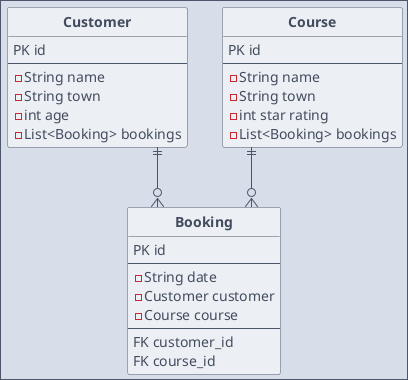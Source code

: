 @startuml

'''''''''''''
'  Styling  '
'''''''''''''

' Colors definition ==============================================
' Nord color palette https://www.nordtheme.com/docs/colors-and-palettes
' Polar Night
!$night0  = "#2E3440"
!$night1  = "#3B4252"
!$night2  = "#434C5E"
!$night3  = "#4C566A"
' Snow Storm
!$snow0   = "#D8DEE9"
!$snow1   = "#E5E9F0"
!$snow2   = "#ECEFF4"
' Frost
!$frost0  = "#8FBCBB"
!$frost1  = "#88C0D0"
!$frost2  = "#81A1C1"
!$frost3  = "#5E81AC"
' Aurora
!$aurora0 = "#BF616A"
!$aurora1 = "#D08770"
!$aurora2 = "#EBCB8B"
!$aurora3 = "#A3BE8C"
!$aurora4 = "#B48EAD"

' Theme configuration ===========================================
!if (%not(%variable_exists("$font")))
!$font = "Helvetica"
!endif

' Global skinparams =========================================
skinparam BackgroundColor $snow0
skinparam Shadowing false
skinparam lineType ortho
hide empty members
hide circle

skinparam Default {
  FontName $font
  FontColor $night1
}

skinparam Diagram {
  BorderColor $night3
}

skinparam Arrow {
  Color $night3
  FontColor $night3
  FontStyle Italic
}

skinparam Package {
  FontColor $aurora4
  BackgroundColor $snow1
  BorderColor $frost2
}

' Usecase ===============================================
skinparam Usecase {
  BackgroundColor $snow2
  BorderColor $night3
  FontColor $frost2
}

skinparam Actor {
  BackgroundColor $aurora3
  BorderColor $night3
  FontColor $aurora3
}

' Class ===============================================
skinparam CircledCharacter {
  FontName $font
  FontColor $night0
  FontSize 12
  Radius 8
}

skinparam Class {
  BackgroundColor $snow2
  BorderColor $night3
  FontColor $frost3
  FontStyle Bold
  hide circle

  Attribute {
    FontColor $night2
    ' IconSize 0
  }
}

' Activity ===========================================
skinparam Activity {
  BackgroundColor $night2
  FontColor $frost1
  BorderColor $night3
  BarColor $aurora2
  EndColor $aurora0
  StartColor $aurora3

  Diamond {
    BackgroundColor $aurora4
    BorderColor $night3
    FontColor $aurora4
  }
}

hide circle
hide empty members
skinparam linetype ortho

entity "Customer" as customer {
  PK id
  --
  - String name
  - String town
  - int age
  - List<Booking> bookings
}

entity "Booking" as booking {
  PK id
  --
  - String date
  - Customer customer
  - Course course
  --
  FK customer_id
  FK course_id
}

entity "Course" as course {
  PK id
  --
  - String name
  - String town
  - int star rating
  - List<Booking> bookings
}


course ||--o{ booking
customer ||--o{ booking
@enduml